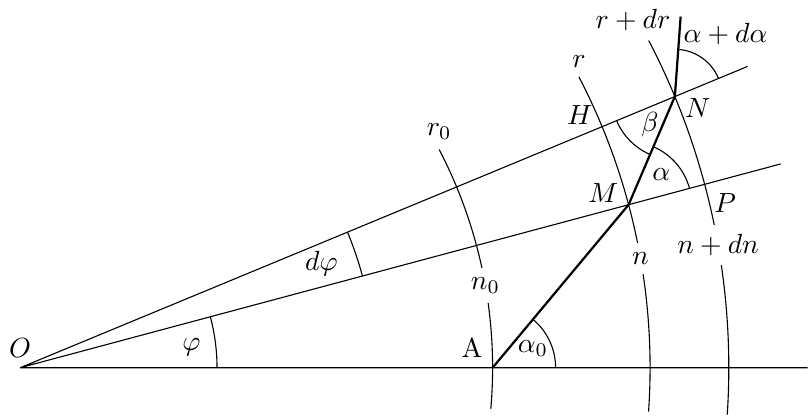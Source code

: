 \documentclass{standalone}

\usepackage{pgfplots}
\usepackage{tikz}
\usepackage{xcolor}

%used for drawing n(r)-Area
\definecolor{lGray}{gray}{0.8}
\definecolor{llGray}{gray}{0.9}
\usepgfplotslibrary{fillbetween}

\tikzset{
  ring shading/.code args={from #1 at #2 to #3 at #4}{
    \def\colin{#1}
    \def\radin{#2}
    \def\colout{#3}
    \def\radout{#4}
    \pgfmathsetmacro{\proportion}{\radin/\radout}
    \pgfmathsetmacro{\outer}{.8818cm}
    \pgfmathsetmacro{\inner}{.8818cm*\proportion}
    \pgfmathsetmacro{\innerlow}{\inner-0.01pt}
    \pgfdeclareradialshading{ring}{\pgfpoint{0cm}{0cm}}%
    {
      color(0pt)=(white);
      color(\innerlow)=(white);
      color(\inner)=(#1);
      color(\outer)=(#3)
    }
    \pgfkeysalso{/tikz/shading=ring}
  },
}

\begin{document}

\begin{tikzpicture}
  %radial lines
  \draw (0,0) node[above]{$O$} 
        -- ++(0:10cm)
        (0,0) -- ++(15:10cm)
        (0,0) -- ++(22.5:10cm);
  %Radius r0, r, r + dr      
  \draw ([shift=(-5:6cm)]0,0) arc (-5:27.5:6cm) node [above] {$r_0$}
        ([shift=(-4:8cm)]0,0) arc (-4:27.5:8cm) node [above] {$r$}
        ([shift=(-3.8:9cm)]0,0) arc (-3.8:27.5:9cm) node [above, xshift=-0.2cm] {$r +
        dr$};
  %path of the light
  \draw [thick] (0:6cm) node [above left]{A}
        -- (15:8cm) node [above left, yshift=-0.1cm] {$M$}
        -- (22.5:9cm) node [below right, yshift=0.1cm]{$N$}
        -- (28:9.5cm);
  \draw (22.5:8cm) node [above left, yshift=-0.1cm] {$H$};
  \draw (15:9cm) node[below right] {$P$};
  %angles
  \draw ([shift=(-157.5:0.8cm)]22.5:9cm) arc (-157.5:-113.2:0.8cm) node [above,
          yshift=0.1cm]{$\beta$}
        ([shift=(15:0.8cm)]15:8cm) arc (15:66.8:0.8cm) node [below,
          yshift = -0.15cm, xshift=0.1cm]{$\alpha$}
        ([shift=(22.5:0.6cm)]22.5:9cm) arc (22.5:85.9:0.6cm) node
          [xshift=0.6cm, yshift=0.2cm]{$\alpha+d\alpha$}
        ([shift=(0:0.8cm)]0:6cm) arc (0:50.2:0.8cm) node [below,
          yshift=-0.14cm]{$\alpha_0$}
        ([shift=(0:2.5cm)]0,0) arc (0:15:2.5cm) node [below left,
          yshift=-0.15cm]{$\varphi$}
        ([shift=(15:4.5cm)]0,0) arc (15:22.5:4.5cm) node [below left,
          yshift=-0.12cm]{$d\varphi$};
  %refraction rates
  \draw (10:6cm) node[fill=white] {$n_0$}
        (10:8cm) node[fill=white] {$n$}
        (10:9cm) node[fill=white] {$n + dn$};
        
\end{tikzpicture}

\end{document}